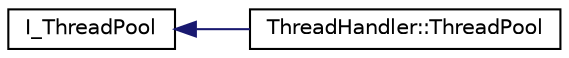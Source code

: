 digraph "Graphical Class Hierarchy"
{
 // INTERACTIVE_SVG=YES
 // LATEX_PDF_SIZE
  edge [fontname="Helvetica",fontsize="10",labelfontname="Helvetica",labelfontsize="10"];
  node [fontname="Helvetica",fontsize="10",shape=record];
  rankdir="LR";
  Node0 [label="I_ThreadPool",height=0.2,width=0.4,color="black", fillcolor="white", style="filled",URL="$de/d69/classI__ThreadPool.html",tooltip="Thread Pool interface."];
  Node0 -> Node1 [dir="back",color="midnightblue",fontsize="10",style="solid",fontname="Helvetica"];
  Node1 [label="ThreadHandler::ThreadPool",height=0.2,width=0.4,color="black", fillcolor="white", style="filled",URL="$d7/dd1/classThreadHandler_1_1ThreadPool.html",tooltip="A Thread Pool Queue that handles information that needs to be passed back and forth."];
}
